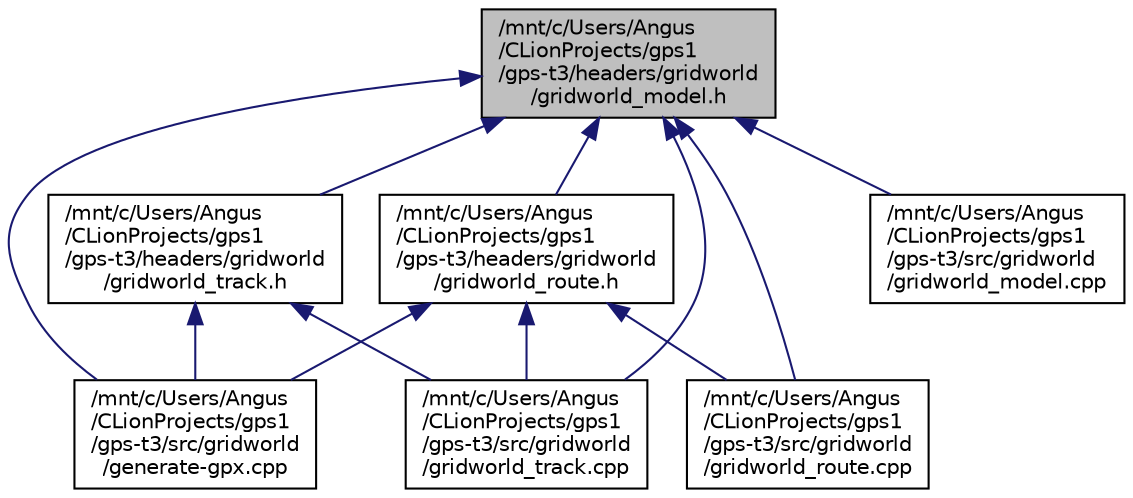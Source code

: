 digraph "/mnt/c/Users/Angus/CLionProjects/gps1/gps-t3/headers/gridworld/gridworld_model.h"
{
 // LATEX_PDF_SIZE
  edge [fontname="Helvetica",fontsize="10",labelfontname="Helvetica",labelfontsize="10"];
  node [fontname="Helvetica",fontsize="10",shape=record];
  Node1 [label="/mnt/c/Users/Angus\l/CLionProjects/gps1\l/gps-t3/headers/gridworld\l/gridworld_model.h",height=0.2,width=0.4,color="black", fillcolor="grey75", style="filled", fontcolor="black",tooltip=" "];
  Node1 -> Node2 [dir="back",color="midnightblue",fontsize="10",style="solid",fontname="Helvetica"];
  Node2 [label="/mnt/c/Users/Angus\l/CLionProjects/gps1\l/gps-t3/headers/gridworld\l/gridworld_route.h",height=0.2,width=0.4,color="black", fillcolor="white", style="filled",URL="$gridworld__route_8h.html",tooltip=" "];
  Node2 -> Node3 [dir="back",color="midnightblue",fontsize="10",style="solid",fontname="Helvetica"];
  Node3 [label="/mnt/c/Users/Angus\l/CLionProjects/gps1\l/gps-t3/src/gridworld\l/generate-gpx.cpp",height=0.2,width=0.4,color="black", fillcolor="white", style="filled",URL="$generate-gpx_8cpp.html",tooltip=" "];
  Node2 -> Node4 [dir="back",color="midnightblue",fontsize="10",style="solid",fontname="Helvetica"];
  Node4 [label="/mnt/c/Users/Angus\l/CLionProjects/gps1\l/gps-t3/src/gridworld\l/gridworld_route.cpp",height=0.2,width=0.4,color="black", fillcolor="white", style="filled",URL="$gridworld__route_8cpp.html",tooltip=" "];
  Node2 -> Node5 [dir="back",color="midnightblue",fontsize="10",style="solid",fontname="Helvetica"];
  Node5 [label="/mnt/c/Users/Angus\l/CLionProjects/gps1\l/gps-t3/src/gridworld\l/gridworld_track.cpp",height=0.2,width=0.4,color="black", fillcolor="white", style="filled",URL="$gridworld__track_8cpp.html",tooltip=" "];
  Node1 -> Node6 [dir="back",color="midnightblue",fontsize="10",style="solid",fontname="Helvetica"];
  Node6 [label="/mnt/c/Users/Angus\l/CLionProjects/gps1\l/gps-t3/headers/gridworld\l/gridworld_track.h",height=0.2,width=0.4,color="black", fillcolor="white", style="filled",URL="$gridworld__track_8h.html",tooltip=" "];
  Node6 -> Node3 [dir="back",color="midnightblue",fontsize="10",style="solid",fontname="Helvetica"];
  Node6 -> Node5 [dir="back",color="midnightblue",fontsize="10",style="solid",fontname="Helvetica"];
  Node1 -> Node3 [dir="back",color="midnightblue",fontsize="10",style="solid",fontname="Helvetica"];
  Node1 -> Node7 [dir="back",color="midnightblue",fontsize="10",style="solid",fontname="Helvetica"];
  Node7 [label="/mnt/c/Users/Angus\l/CLionProjects/gps1\l/gps-t3/src/gridworld\l/gridworld_model.cpp",height=0.2,width=0.4,color="black", fillcolor="white", style="filled",URL="$gridworld__model_8cpp.html",tooltip=" "];
  Node1 -> Node4 [dir="back",color="midnightblue",fontsize="10",style="solid",fontname="Helvetica"];
  Node1 -> Node5 [dir="back",color="midnightblue",fontsize="10",style="solid",fontname="Helvetica"];
}
